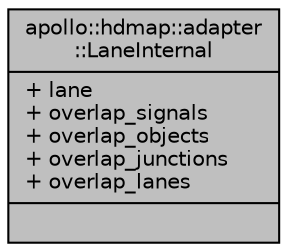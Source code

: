 digraph "apollo::hdmap::adapter::LaneInternal"
{
  edge [fontname="Helvetica",fontsize="10",labelfontname="Helvetica",labelfontsize="10"];
  node [fontname="Helvetica",fontsize="10",shape=record];
  Node1 [label="{apollo::hdmap::adapter\l::LaneInternal\n|+ lane\l+ overlap_signals\l+ overlap_objects\l+ overlap_junctions\l+ overlap_lanes\l|}",height=0.2,width=0.4,color="black", fillcolor="grey75", style="filled" fontcolor="black"];
}
